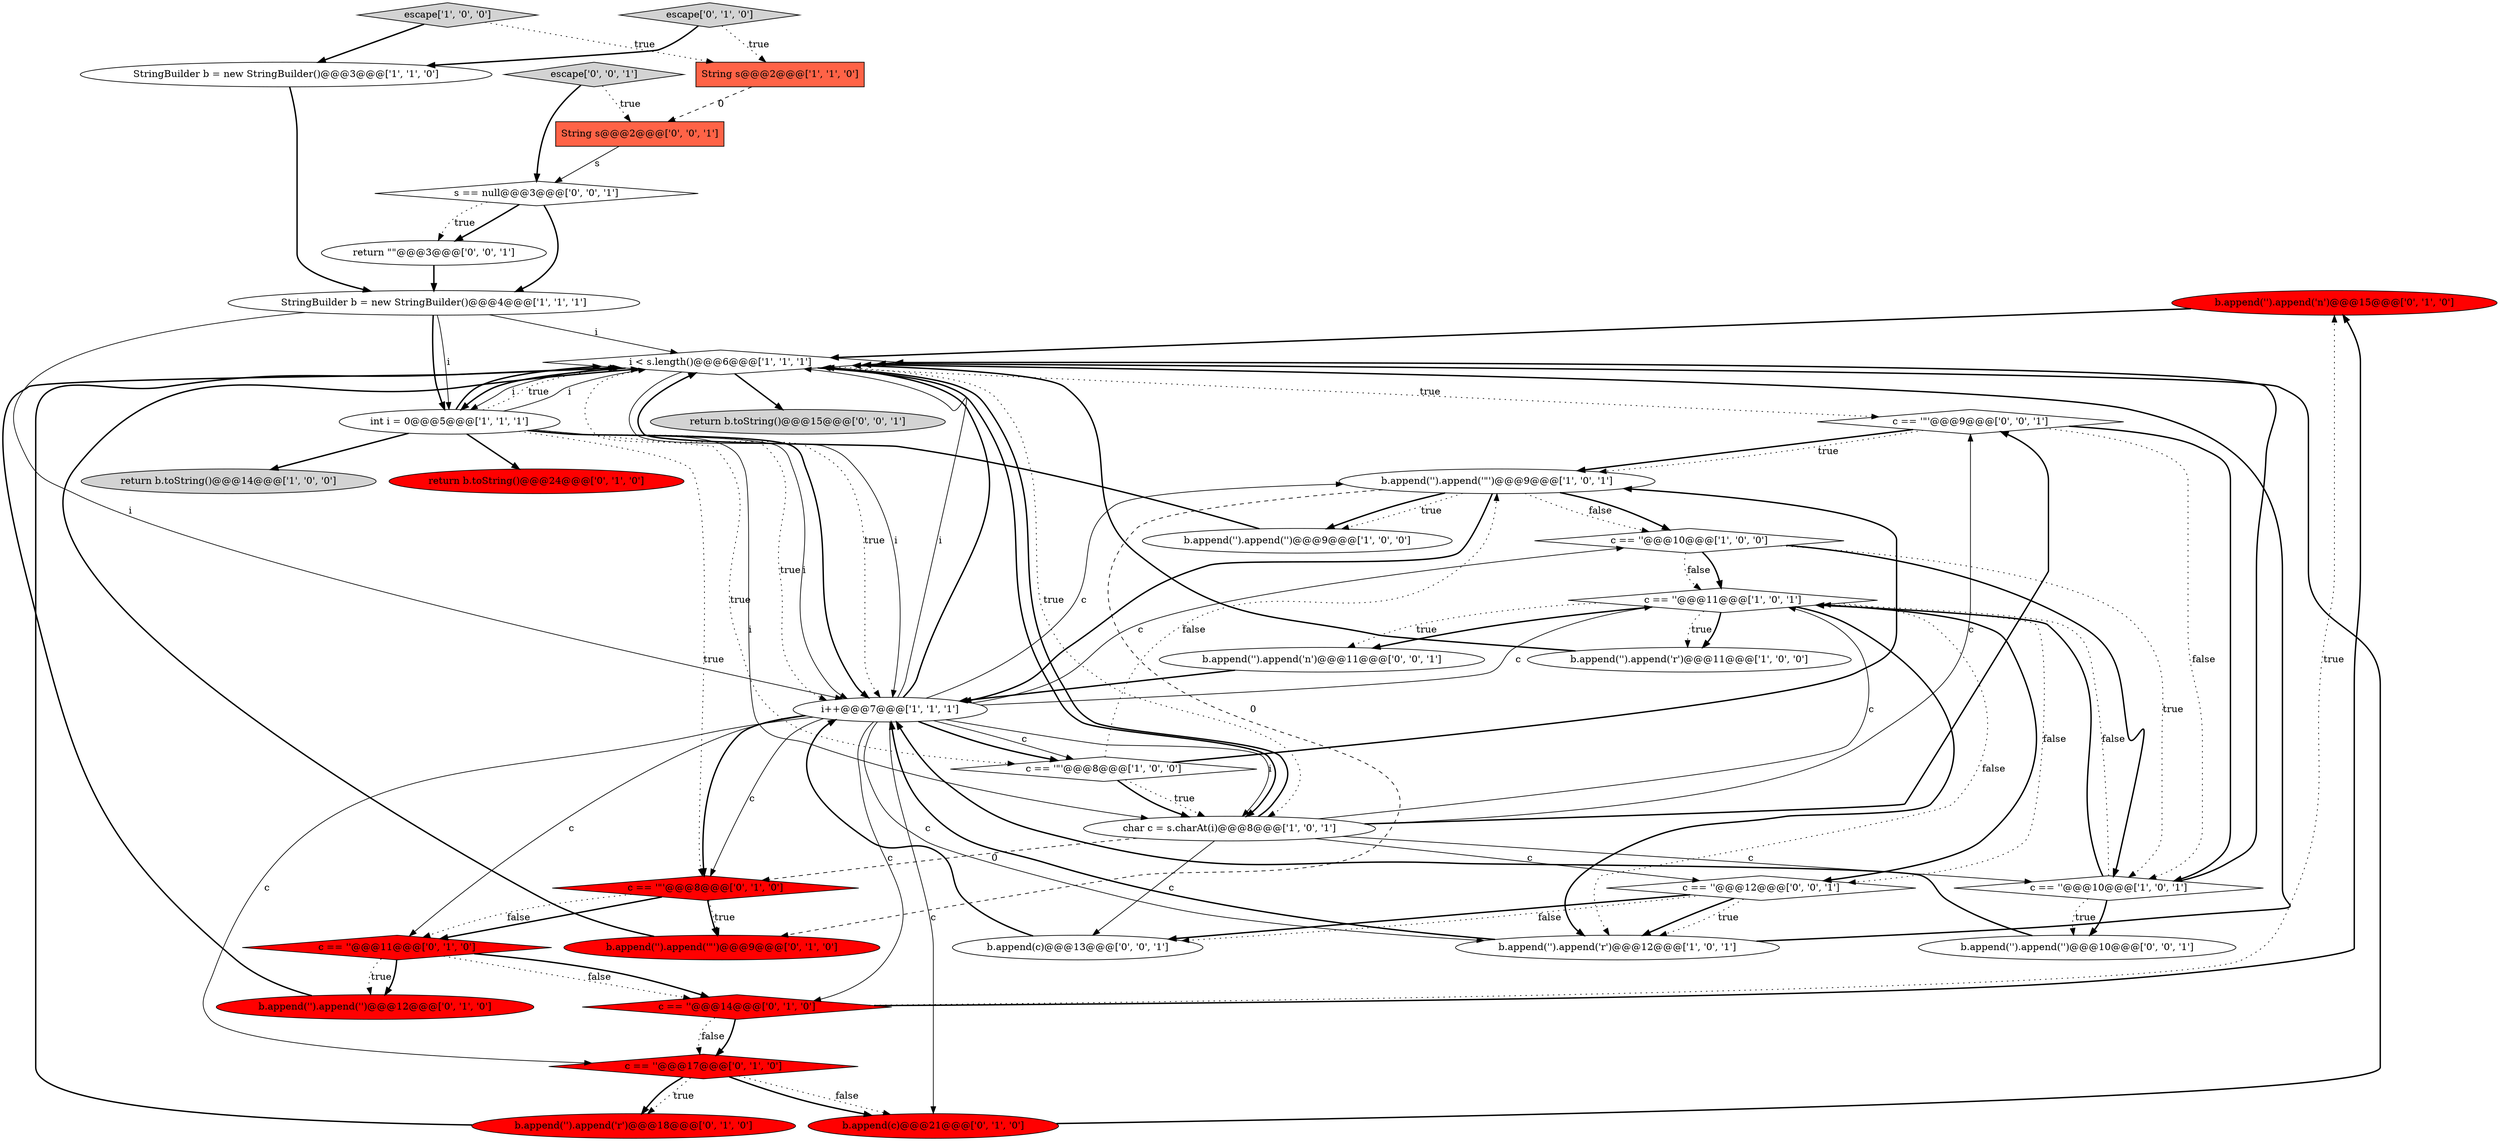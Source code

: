 digraph {
24 [style = filled, label = "b.append('\').append('n')@@@15@@@['0', '1', '0']", fillcolor = red, shape = ellipse image = "AAA1AAABBB2BBB"];
6 [style = filled, label = "c == '\"'@@@8@@@['1', '0', '0']", fillcolor = white, shape = diamond image = "AAA0AAABBB1BBB"];
9 [style = filled, label = "c == ''@@@10@@@['1', '0', '0']", fillcolor = white, shape = diamond image = "AAA0AAABBB1BBB"];
23 [style = filled, label = "b.append('\').append('\')@@@12@@@['0', '1', '0']", fillcolor = red, shape = ellipse image = "AAA1AAABBB2BBB"];
33 [style = filled, label = "c == '\"'@@@9@@@['0', '0', '1']", fillcolor = white, shape = diamond image = "AAA0AAABBB3BBB"];
16 [style = filled, label = "c == ''@@@11@@@['1', '0', '1']", fillcolor = white, shape = diamond image = "AAA0AAABBB1BBB"];
14 [style = filled, label = "escape['1', '0', '0']", fillcolor = lightgray, shape = diamond image = "AAA0AAABBB1BBB"];
28 [style = filled, label = "b.append('\').append('n')@@@11@@@['0', '0', '1']", fillcolor = white, shape = ellipse image = "AAA0AAABBB3BBB"];
10 [style = filled, label = "return b.toString()@@@14@@@['1', '0', '0']", fillcolor = lightgray, shape = ellipse image = "AAA0AAABBB1BBB"];
8 [style = filled, label = "b.append('\').append('\"')@@@9@@@['1', '0', '1']", fillcolor = white, shape = ellipse image = "AAA0AAABBB1BBB"];
21 [style = filled, label = "b.append(c)@@@21@@@['0', '1', '0']", fillcolor = red, shape = ellipse image = "AAA1AAABBB2BBB"];
18 [style = filled, label = "b.append('\').append('\"')@@@9@@@['0', '1', '0']", fillcolor = red, shape = ellipse image = "AAA1AAABBB2BBB"];
25 [style = filled, label = "c == '\"'@@@8@@@['0', '1', '0']", fillcolor = red, shape = diamond image = "AAA1AAABBB2BBB"];
20 [style = filled, label = "b.append('\').append('r')@@@18@@@['0', '1', '0']", fillcolor = red, shape = ellipse image = "AAA1AAABBB2BBB"];
13 [style = filled, label = "c == '\'@@@10@@@['1', '0', '1']", fillcolor = white, shape = diamond image = "AAA0AAABBB1BBB"];
2 [style = filled, label = "b.append('\').append('r')@@@12@@@['1', '0', '1']", fillcolor = white, shape = ellipse image = "AAA0AAABBB1BBB"];
26 [style = filled, label = "c == ''@@@14@@@['0', '1', '0']", fillcolor = red, shape = diamond image = "AAA1AAABBB2BBB"];
5 [style = filled, label = "StringBuilder b = new StringBuilder()@@@3@@@['1', '1', '0']", fillcolor = white, shape = ellipse image = "AAA0AAABBB1BBB"];
30 [style = filled, label = "c == ''@@@12@@@['0', '0', '1']", fillcolor = white, shape = diamond image = "AAA0AAABBB3BBB"];
36 [style = filled, label = "s == null@@@3@@@['0', '0', '1']", fillcolor = white, shape = diamond image = "AAA0AAABBB3BBB"];
22 [style = filled, label = "escape['0', '1', '0']", fillcolor = lightgray, shape = diamond image = "AAA0AAABBB2BBB"];
3 [style = filled, label = "b.append('\').append('\')@@@9@@@['1', '0', '0']", fillcolor = white, shape = ellipse image = "AAA0AAABBB1BBB"];
4 [style = filled, label = "b.append('\').append('r')@@@11@@@['1', '0', '0']", fillcolor = white, shape = ellipse image = "AAA0AAABBB1BBB"];
29 [style = filled, label = "b.append(c)@@@13@@@['0', '0', '1']", fillcolor = white, shape = ellipse image = "AAA0AAABBB3BBB"];
37 [style = filled, label = "return b.toString()@@@15@@@['0', '0', '1']", fillcolor = lightgray, shape = ellipse image = "AAA0AAABBB3BBB"];
27 [style = filled, label = "c == ''@@@17@@@['0', '1', '0']", fillcolor = red, shape = diamond image = "AAA1AAABBB2BBB"];
11 [style = filled, label = "int i = 0@@@5@@@['1', '1', '1']", fillcolor = white, shape = ellipse image = "AAA0AAABBB1BBB"];
17 [style = filled, label = "return b.toString()@@@24@@@['0', '1', '0']", fillcolor = red, shape = ellipse image = "AAA1AAABBB2BBB"];
34 [style = filled, label = "String s@@@2@@@['0', '0', '1']", fillcolor = tomato, shape = box image = "AAA0AAABBB3BBB"];
19 [style = filled, label = "c == '\'@@@11@@@['0', '1', '0']", fillcolor = red, shape = diamond image = "AAA1AAABBB2BBB"];
7 [style = filled, label = "char c = s.charAt(i)@@@8@@@['1', '0', '1']", fillcolor = white, shape = ellipse image = "AAA0AAABBB1BBB"];
1 [style = filled, label = "i < s.length()@@@6@@@['1', '1', '1']", fillcolor = white, shape = diamond image = "AAA0AAABBB1BBB"];
0 [style = filled, label = "StringBuilder b = new StringBuilder()@@@4@@@['1', '1', '1']", fillcolor = white, shape = ellipse image = "AAA0AAABBB1BBB"];
12 [style = filled, label = "String s@@@2@@@['1', '1', '0']", fillcolor = tomato, shape = box image = "AAA0AAABBB1BBB"];
31 [style = filled, label = "b.append('\').append('\')@@@10@@@['0', '0', '1']", fillcolor = white, shape = ellipse image = "AAA0AAABBB3BBB"];
32 [style = filled, label = "escape['0', '0', '1']", fillcolor = lightgray, shape = diamond image = "AAA0AAABBB3BBB"];
35 [style = filled, label = "return \"\"@@@3@@@['0', '0', '1']", fillcolor = white, shape = ellipse image = "AAA0AAABBB3BBB"];
15 [style = filled, label = "i++@@@7@@@['1', '1', '1']", fillcolor = white, shape = ellipse image = "AAA0AAABBB1BBB"];
29->15 [style = bold, label=""];
19->26 [style = dotted, label="false"];
15->25 [style = bold, label=""];
11->1 [style = dotted, label="true"];
11->1 [style = solid, label="i"];
30->29 [style = bold, label=""];
9->16 [style = bold, label=""];
13->1 [style = bold, label=""];
8->9 [style = dotted, label="false"];
25->18 [style = dotted, label="true"];
30->2 [style = dotted, label="true"];
36->0 [style = bold, label=""];
5->0 [style = bold, label=""];
7->29 [style = solid, label="c"];
26->24 [style = dotted, label="true"];
21->1 [style = bold, label=""];
2->15 [style = bold, label=""];
25->19 [style = bold, label=""];
7->25 [style = dashed, label="0"];
13->31 [style = bold, label=""];
11->15 [style = dotted, label="true"];
15->2 [style = solid, label="c"];
7->1 [style = bold, label=""];
14->12 [style = dotted, label="true"];
15->16 [style = solid, label="c"];
30->29 [style = dotted, label="false"];
25->19 [style = dotted, label="false"];
7->13 [style = solid, label="c"];
26->24 [style = bold, label=""];
7->16 [style = solid, label="c"];
16->4 [style = dotted, label="true"];
33->13 [style = bold, label=""];
22->5 [style = bold, label=""];
13->16 [style = bold, label=""];
1->11 [style = bold, label=""];
16->30 [style = dotted, label="false"];
7->33 [style = bold, label=""];
0->15 [style = solid, label="i"];
26->27 [style = bold, label=""];
35->0 [style = bold, label=""];
1->33 [style = dotted, label="true"];
6->8 [style = dotted, label="false"];
18->1 [style = bold, label=""];
27->20 [style = dotted, label="true"];
19->26 [style = bold, label=""];
1->15 [style = dotted, label="true"];
9->13 [style = dotted, label="true"];
6->7 [style = dotted, label="true"];
32->36 [style = bold, label=""];
11->17 [style = bold, label=""];
8->18 [style = dashed, label="0"];
36->35 [style = bold, label=""];
6->7 [style = bold, label=""];
15->19 [style = solid, label="c"];
33->8 [style = bold, label=""];
27->20 [style = bold, label=""];
12->34 [style = dashed, label="0"];
15->7 [style = solid, label="i"];
8->15 [style = bold, label=""];
32->34 [style = dotted, label="true"];
3->1 [style = bold, label=""];
0->1 [style = solid, label="i"];
2->1 [style = bold, label=""];
8->3 [style = bold, label=""];
25->18 [style = bold, label=""];
0->11 [style = bold, label=""];
20->1 [style = bold, label=""];
33->13 [style = dotted, label="false"];
1->7 [style = bold, label=""];
16->2 [style = dotted, label="false"];
8->3 [style = dotted, label="true"];
1->15 [style = solid, label="i"];
15->1 [style = solid, label="i"];
11->10 [style = bold, label=""];
11->6 [style = dotted, label="true"];
16->30 [style = bold, label=""];
1->11 [style = solid, label="i"];
33->8 [style = dotted, label="true"];
4->1 [style = bold, label=""];
24->1 [style = bold, label=""];
16->4 [style = bold, label=""];
27->21 [style = bold, label=""];
15->25 [style = solid, label="c"];
1->37 [style = bold, label=""];
14->5 [style = bold, label=""];
15->1 [style = bold, label=""];
28->15 [style = bold, label=""];
15->8 [style = solid, label="c"];
15->9 [style = solid, label="c"];
11->1 [style = bold, label=""];
7->30 [style = solid, label="c"];
15->27 [style = solid, label="c"];
15->6 [style = solid, label="c"];
19->23 [style = dotted, label="true"];
34->36 [style = solid, label="s"];
11->7 [style = solid, label="i"];
15->6 [style = bold, label=""];
7->33 [style = solid, label="c"];
16->2 [style = bold, label=""];
9->16 [style = dotted, label="false"];
31->15 [style = bold, label=""];
11->15 [style = solid, label="i"];
11->15 [style = bold, label=""];
22->12 [style = dotted, label="true"];
1->7 [style = dotted, label="true"];
13->31 [style = dotted, label="true"];
11->25 [style = dotted, label="true"];
16->28 [style = bold, label=""];
27->21 [style = dotted, label="false"];
19->23 [style = bold, label=""];
15->26 [style = solid, label="c"];
0->11 [style = solid, label="i"];
6->8 [style = bold, label=""];
15->21 [style = solid, label="c"];
13->16 [style = dotted, label="false"];
8->9 [style = bold, label=""];
23->1 [style = bold, label=""];
36->35 [style = dotted, label="true"];
30->2 [style = bold, label=""];
16->28 [style = dotted, label="true"];
26->27 [style = dotted, label="false"];
9->13 [style = bold, label=""];
}

